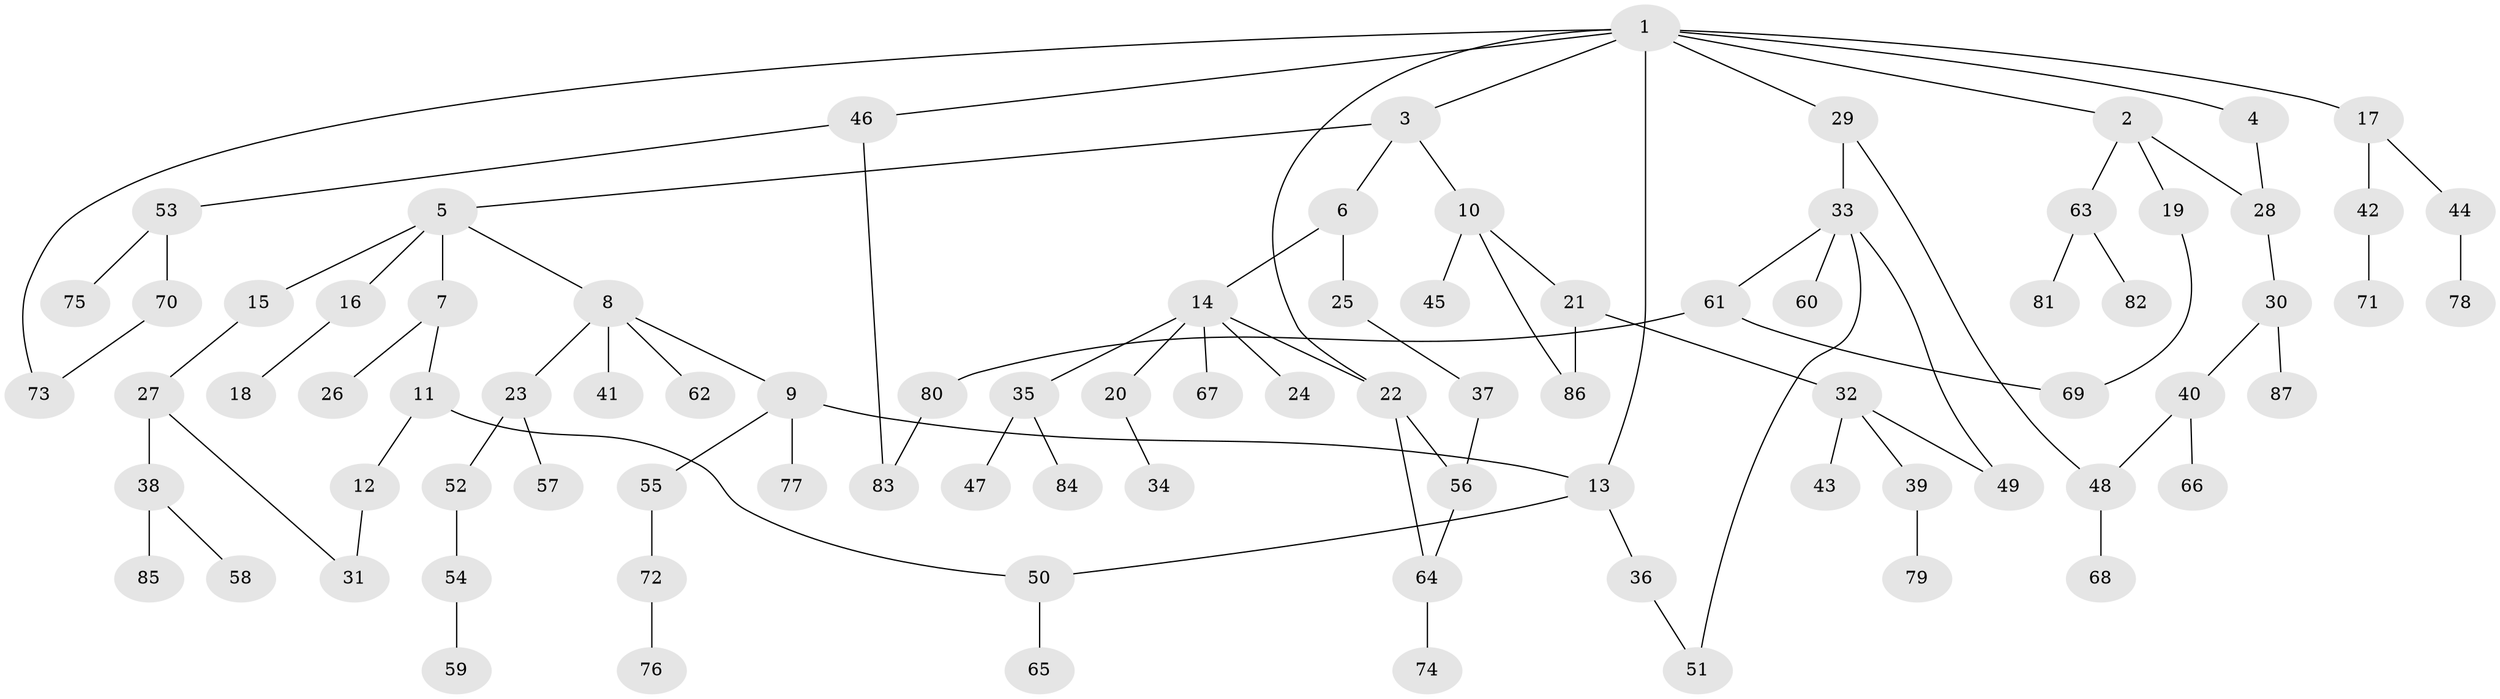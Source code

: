 // Generated by graph-tools (version 1.1) at 2025/13/03/09/25 04:13:20]
// undirected, 87 vertices, 100 edges
graph export_dot {
graph [start="1"]
  node [color=gray90,style=filled];
  1;
  2;
  3;
  4;
  5;
  6;
  7;
  8;
  9;
  10;
  11;
  12;
  13;
  14;
  15;
  16;
  17;
  18;
  19;
  20;
  21;
  22;
  23;
  24;
  25;
  26;
  27;
  28;
  29;
  30;
  31;
  32;
  33;
  34;
  35;
  36;
  37;
  38;
  39;
  40;
  41;
  42;
  43;
  44;
  45;
  46;
  47;
  48;
  49;
  50;
  51;
  52;
  53;
  54;
  55;
  56;
  57;
  58;
  59;
  60;
  61;
  62;
  63;
  64;
  65;
  66;
  67;
  68;
  69;
  70;
  71;
  72;
  73;
  74;
  75;
  76;
  77;
  78;
  79;
  80;
  81;
  82;
  83;
  84;
  85;
  86;
  87;
  1 -- 2;
  1 -- 3;
  1 -- 4;
  1 -- 13;
  1 -- 17;
  1 -- 22;
  1 -- 29;
  1 -- 46;
  1 -- 73;
  2 -- 19;
  2 -- 63;
  2 -- 28;
  3 -- 5;
  3 -- 6;
  3 -- 10;
  4 -- 28;
  5 -- 7;
  5 -- 8;
  5 -- 15;
  5 -- 16;
  6 -- 14;
  6 -- 25;
  7 -- 11;
  7 -- 26;
  8 -- 9;
  8 -- 23;
  8 -- 41;
  8 -- 62;
  9 -- 55;
  9 -- 77;
  9 -- 13;
  10 -- 21;
  10 -- 45;
  10 -- 86;
  11 -- 12;
  11 -- 50;
  12 -- 31;
  13 -- 36;
  13 -- 50;
  14 -- 20;
  14 -- 24;
  14 -- 35;
  14 -- 67;
  14 -- 22;
  15 -- 27;
  16 -- 18;
  17 -- 42;
  17 -- 44;
  19 -- 69;
  20 -- 34;
  21 -- 32;
  21 -- 86;
  22 -- 64;
  22 -- 56;
  23 -- 52;
  23 -- 57;
  25 -- 37;
  27 -- 31;
  27 -- 38;
  28 -- 30;
  29 -- 33;
  29 -- 48;
  30 -- 40;
  30 -- 87;
  32 -- 39;
  32 -- 43;
  32 -- 49;
  33 -- 51;
  33 -- 60;
  33 -- 61;
  33 -- 49;
  35 -- 47;
  35 -- 84;
  36 -- 51;
  37 -- 56;
  38 -- 58;
  38 -- 85;
  39 -- 79;
  40 -- 48;
  40 -- 66;
  42 -- 71;
  44 -- 78;
  46 -- 53;
  46 -- 83;
  48 -- 68;
  50 -- 65;
  52 -- 54;
  53 -- 70;
  53 -- 75;
  54 -- 59;
  55 -- 72;
  56 -- 64;
  61 -- 69;
  61 -- 80;
  63 -- 81;
  63 -- 82;
  64 -- 74;
  70 -- 73;
  72 -- 76;
  80 -- 83;
}
